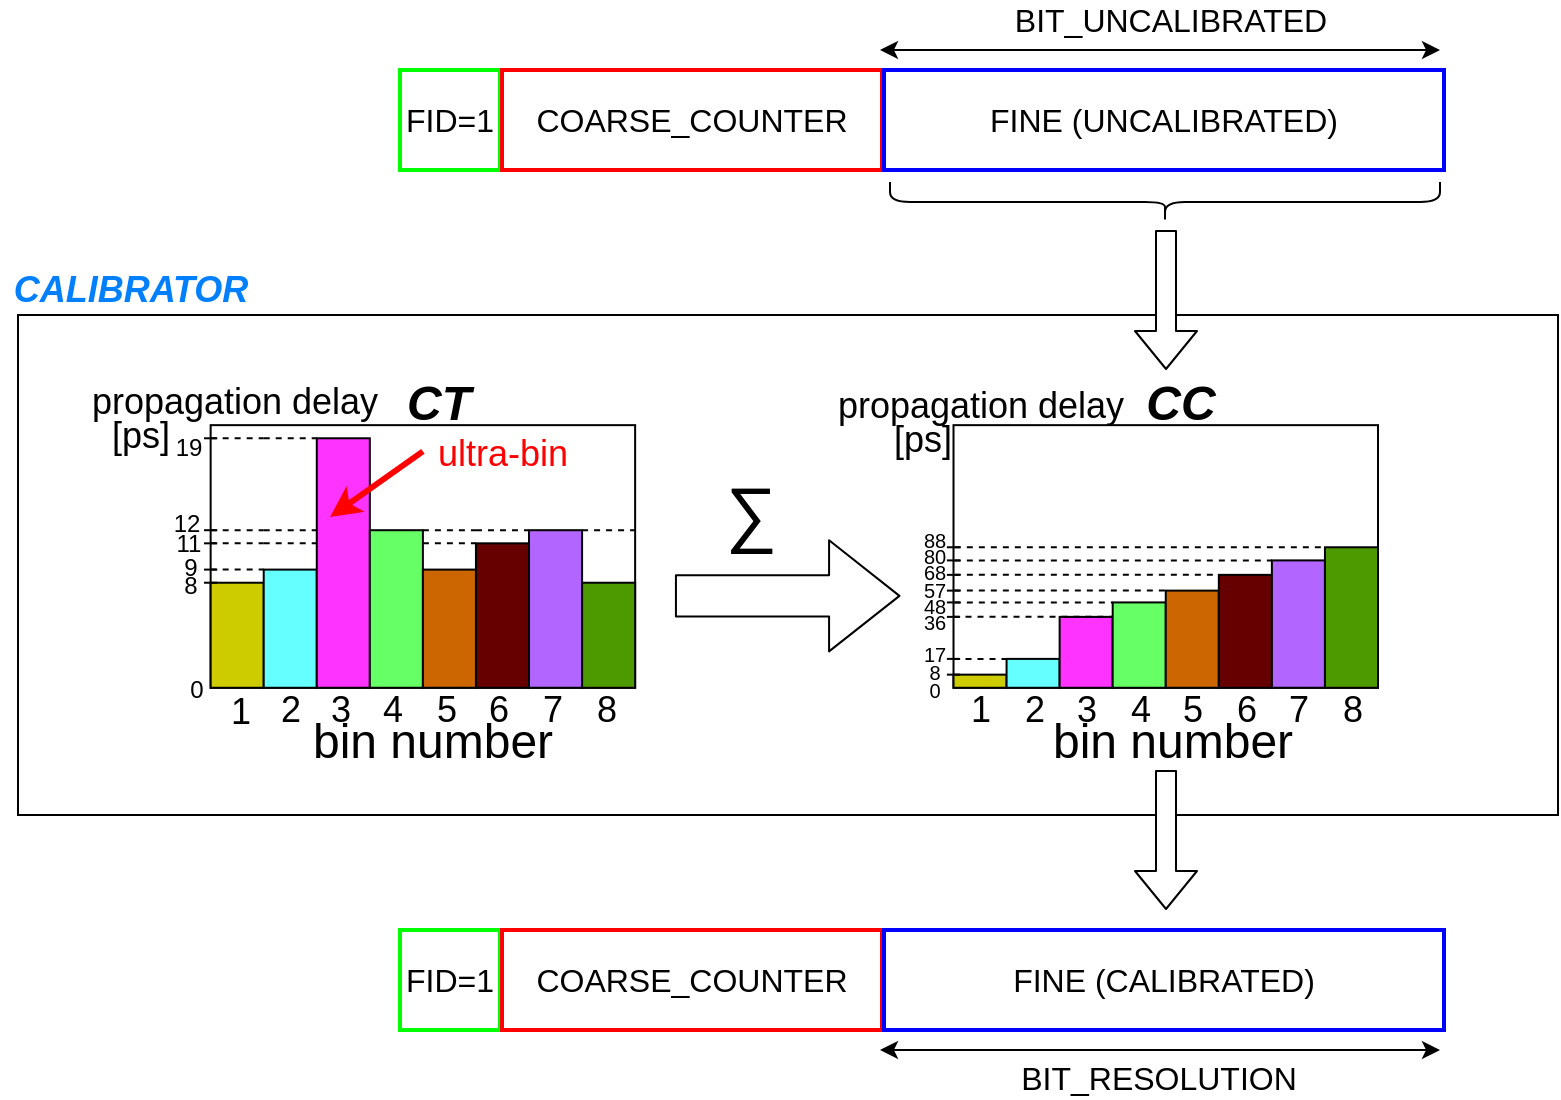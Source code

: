 <mxfile>
    <diagram id="zMx7qkubX_OFTf8XzTlB" name="Page-1">
        <mxGraphModel dx="1653" dy="415" grid="1" gridSize="10" guides="1" tooltips="1" connect="1" arrows="1" fold="1" page="1" pageScale="1" pageWidth="850" pageHeight="1100" math="0" shadow="0">
            <root>
                <mxCell id="0"/>
                <mxCell id="1" parent="0"/>
                <mxCell id="2" value="" style="group;strokeColor=none;" parent="1" vertex="1" connectable="0">
                    <mxGeometry x="-60" y="500" width="650" height="195" as="geometry"/>
                </mxCell>
                <mxCell id="3" value="" style="rounded=0;whiteSpace=wrap;html=1;fillColor=none;strokeWidth=1;" parent="2" vertex="1">
                    <mxGeometry x="66.327" y="27.576" width="212.245" height="131.313" as="geometry"/>
                </mxCell>
                <mxCell id="4" value="&lt;b&gt;&lt;i&gt;&lt;font style=&quot;font-size: 24px&quot; color=&quot;#000000&quot;&gt;CT&lt;/font&gt;&lt;/i&gt;&lt;/b&gt;" style="text;html=1;resizable=0;autosize=1;align=center;verticalAlign=middle;points=[];fillColor=none;strokeColor=none;rounded=0;dashed=1;" parent="2" vertex="1">
                    <mxGeometry x="154.541" y="6.7" width="50" height="20" as="geometry"/>
                </mxCell>
                <mxCell id="5" value="" style="rounded=0;whiteSpace=wrap;html=1;fillColor=none;strokeWidth=1;" parent="2" vertex="1">
                    <mxGeometry x="437.755" y="27.576" width="212.245" height="131.313" as="geometry"/>
                </mxCell>
                <mxCell id="6" value="&lt;b&gt;&lt;i&gt;&lt;font style=&quot;font-size: 24px&quot; color=&quot;#000000&quot;&gt;CC&lt;/font&gt;&lt;/i&gt;&lt;/b&gt;" style="text;html=1;resizable=0;autosize=1;align=center;verticalAlign=middle;points=[];fillColor=none;strokeColor=none;rounded=0;dashed=1;" parent="2" vertex="1">
                    <mxGeometry x="525.969" y="6.7" width="50" height="20" as="geometry"/>
                </mxCell>
                <mxCell id="7" value="" style="shape=flexArrow;endArrow=classic;html=1;fontSize=24;width=20.571;endSize=11.394;endWidth=33.959;strokeColor=#000000;" parent="2" edge="1">
                    <mxGeometry width="50" height="50" relative="1" as="geometry">
                        <mxPoint x="298.469" y="112.929" as="sourcePoint"/>
                        <mxPoint x="411.224" y="112.929" as="targetPoint"/>
                    </mxGeometry>
                </mxCell>
                <mxCell id="8" value="&lt;font color=&quot;#000000&quot; style=&quot;font-size: 18px&quot;&gt;[ps]&lt;/font&gt;" style="text;html=1;resizable=0;autosize=1;align=center;verticalAlign=middle;points=[];fillColor=none;strokeColor=none;rounded=0;dashed=1;fontSize=24;" parent="2" vertex="1">
                    <mxGeometry x="11.257" y="10.867" width="40" height="40" as="geometry"/>
                </mxCell>
                <mxCell id="9" value="&lt;font color=&quot;#000000&quot;&gt;bin number&lt;/font&gt;" style="text;html=1;resizable=0;autosize=1;align=center;verticalAlign=middle;points=[];fillColor=none;strokeColor=none;rounded=0;dashed=1;fontSize=24;" parent="2" vertex="1">
                    <mxGeometry x="106.795" y="170.547" width="140" height="30" as="geometry"/>
                </mxCell>
                <mxCell id="10" value="&lt;font color=&quot;#000000&quot;&gt;bin number&lt;/font&gt;" style="text;html=1;resizable=0;autosize=1;align=center;verticalAlign=middle;points=[];fillColor=none;strokeColor=none;rounded=0;dashed=1;fontSize=24;" parent="2" vertex="1">
                    <mxGeometry x="476.841" y="170.547" width="140" height="30" as="geometry"/>
                </mxCell>
                <mxCell id="11" value="" style="rounded=0;whiteSpace=wrap;html=1;fontSize=24;fontColor=#000000;strokeWidth=1;fillColor=#CCCC00;strokeColor=#000000;" parent="2" vertex="1">
                    <mxGeometry x="66.327" y="106.364" width="26.531" height="52.525" as="geometry"/>
                </mxCell>
                <mxCell id="12" value="" style="rounded=0;whiteSpace=wrap;html=1;fontSize=24;fontColor=#000000;strokeWidth=1;fillColor=#66FFFF;strokeColor=#000000;" parent="2" vertex="1">
                    <mxGeometry x="92.857" y="99.798" width="26.531" height="59.091" as="geometry"/>
                </mxCell>
                <mxCell id="13" value="" style="rounded=0;whiteSpace=wrap;html=1;fontSize=24;fontColor=#000000;strokeWidth=1;fillColor=#FF33FF;strokeColor=#000000;" parent="2" vertex="1">
                    <mxGeometry x="119.388" y="34.141" width="26.531" height="124.747" as="geometry"/>
                </mxCell>
                <mxCell id="14" value="" style="rounded=0;whiteSpace=wrap;html=1;fontSize=24;fontColor=#000000;strokeWidth=1;fillColor=#66FF66;strokeColor=#000000;" parent="2" vertex="1">
                    <mxGeometry x="145.918" y="80.101" width="26.531" height="78.788" as="geometry"/>
                </mxCell>
                <mxCell id="15" value="" style="rounded=0;whiteSpace=wrap;html=1;fontSize=24;fontColor=#000000;strokeWidth=1;fillColor=#CC6600;strokeColor=#000000;" parent="2" vertex="1">
                    <mxGeometry x="172.449" y="99.798" width="26.531" height="59.091" as="geometry"/>
                </mxCell>
                <mxCell id="16" value="" style="rounded=0;whiteSpace=wrap;html=1;fontSize=24;fontColor=#000000;strokeWidth=1;fillColor=#660000;strokeColor=#000000;" parent="2" vertex="1">
                    <mxGeometry x="198.98" y="86.667" width="26.531" height="72.222" as="geometry"/>
                </mxCell>
                <mxCell id="17" value="" style="rounded=0;whiteSpace=wrap;html=1;fontSize=24;fontColor=#000000;strokeWidth=1;fillColor=#B266FF;strokeColor=#000000;" parent="2" vertex="1">
                    <mxGeometry x="225.51" y="80.101" width="26.531" height="78.788" as="geometry"/>
                </mxCell>
                <mxCell id="18" value="" style="rounded=0;whiteSpace=wrap;html=1;fontSize=24;fontColor=#000000;strokeWidth=1;fillColor=#4D9900;strokeColor=#000000;" parent="2" vertex="1">
                    <mxGeometry x="252.041" y="106.364" width="26.531" height="52.525" as="geometry"/>
                </mxCell>
                <mxCell id="19" value="" style="rounded=0;whiteSpace=wrap;html=1;fontSize=24;fontColor=#000000;strokeWidth=1;fillColor=#CCCC00;strokeColor=#000000;" parent="2" vertex="1">
                    <mxGeometry x="437.755" y="152.323" width="26.531" height="6.566" as="geometry"/>
                </mxCell>
                <mxCell id="20" value="" style="rounded=0;whiteSpace=wrap;html=1;fontSize=24;fontColor=#000000;strokeWidth=1;fillColor=#66FFFF;strokeColor=#000000;" parent="2" vertex="1">
                    <mxGeometry x="464.286" y="144.444" width="26.531" height="14.444" as="geometry"/>
                </mxCell>
                <mxCell id="21" value="" style="rounded=0;whiteSpace=wrap;html=1;fontSize=24;fontColor=#000000;strokeWidth=1;fillColor=#FF33FF;strokeColor=#000000;" parent="2" vertex="1">
                    <mxGeometry x="490.816" y="123.434" width="26.531" height="35.455" as="geometry"/>
                </mxCell>
                <mxCell id="22" value="" style="rounded=0;whiteSpace=wrap;html=1;fontSize=24;fontColor=#000000;strokeWidth=1;fillColor=#66FF66;strokeColor=#000000;" parent="2" vertex="1">
                    <mxGeometry x="517.347" y="116.212" width="26.531" height="42.677" as="geometry"/>
                </mxCell>
                <mxCell id="23" value="" style="rounded=0;whiteSpace=wrap;html=1;fontSize=24;fontColor=#000000;strokeWidth=1;fillColor=#CC6600;strokeColor=#000000;" parent="2" vertex="1">
                    <mxGeometry x="543.878" y="110.303" width="26.531" height="48.586" as="geometry"/>
                </mxCell>
                <mxCell id="24" value="" style="rounded=0;whiteSpace=wrap;html=1;fontSize=24;fontColor=#000000;strokeWidth=1;fillColor=#660000;strokeColor=#000000;" parent="2" vertex="1">
                    <mxGeometry x="570.408" y="102.424" width="26.531" height="56.465" as="geometry"/>
                </mxCell>
                <mxCell id="25" value="" style="rounded=0;whiteSpace=wrap;html=1;fontSize=24;fontColor=#000000;strokeWidth=1;fillColor=#B266FF;strokeColor=#000000;" parent="2" vertex="1">
                    <mxGeometry x="596.939" y="95.202" width="26.531" height="63.687" as="geometry"/>
                </mxCell>
                <mxCell id="26" value="" style="rounded=0;whiteSpace=wrap;html=1;fontSize=24;fontColor=#000000;strokeWidth=1;fillColor=#4D9900;strokeColor=#000000;" parent="2" vertex="1">
                    <mxGeometry x="623.469" y="88.636" width="26.531" height="70.253" as="geometry"/>
                </mxCell>
                <mxCell id="27" value="&lt;font style=&quot;font-size: 18px&quot;&gt;1&lt;/font&gt;" style="text;html=1;resizable=0;autosize=1;align=center;verticalAlign=middle;points=[];fillColor=none;strokeColor=none;rounded=0;fontSize=24;fontColor=#000000;" parent="2" vertex="1">
                    <mxGeometry x="65.57" y="148.948" width="30" height="40" as="geometry"/>
                </mxCell>
                <mxCell id="28" value="&lt;font style=&quot;font-size: 18px&quot;&gt;2&lt;/font&gt;" style="text;html=1;resizable=0;autosize=1;align=center;verticalAlign=middle;points=[];fillColor=none;strokeColor=none;rounded=0;fontSize=24;fontColor=#000000;" parent="2" vertex="1">
                    <mxGeometry x="91.185" y="147.996" width="30" height="40" as="geometry"/>
                </mxCell>
                <mxCell id="29" value="&lt;font style=&quot;font-size: 18px&quot;&gt;3&lt;/font&gt;" style="text;html=1;resizable=0;autosize=1;align=center;verticalAlign=middle;points=[];fillColor=none;strokeColor=none;rounded=0;fontSize=24;fontColor=#000000;" parent="2" vertex="1">
                    <mxGeometry x="115.885" y="147.996" width="30" height="40" as="geometry"/>
                </mxCell>
                <mxCell id="30" value="&lt;font style=&quot;font-size: 18px&quot;&gt;4&lt;/font&gt;" style="text;html=1;resizable=0;autosize=1;align=center;verticalAlign=middle;points=[];fillColor=none;strokeColor=none;rounded=0;fontSize=24;fontColor=#000000;" parent="2" vertex="1">
                    <mxGeometry x="142.415" y="147.996" width="30" height="40" as="geometry"/>
                </mxCell>
                <mxCell id="31" value="&lt;font style=&quot;font-size: 18px&quot;&gt;5&lt;/font&gt;" style="text;html=1;resizable=0;autosize=1;align=center;verticalAlign=middle;points=[];fillColor=none;strokeColor=none;rounded=0;fontSize=24;fontColor=#000000;" parent="2" vertex="1">
                    <mxGeometry x="168.946" y="147.996" width="30" height="40" as="geometry"/>
                </mxCell>
                <mxCell id="32" value="&lt;font style=&quot;font-size: 18px&quot;&gt;6&lt;/font&gt;" style="text;html=1;resizable=0;autosize=1;align=center;verticalAlign=middle;points=[];fillColor=none;strokeColor=none;rounded=0;fontSize=24;fontColor=#000000;" parent="2" vertex="1">
                    <mxGeometry x="195.476" y="147.996" width="30" height="40" as="geometry"/>
                </mxCell>
                <mxCell id="33" value="&lt;font style=&quot;font-size: 18px&quot;&gt;7&lt;/font&gt;" style="text;html=1;resizable=0;autosize=1;align=center;verticalAlign=middle;points=[];fillColor=none;strokeColor=none;rounded=0;fontSize=24;fontColor=#000000;" parent="2" vertex="1">
                    <mxGeometry x="222.007" y="147.996" width="30" height="40" as="geometry"/>
                </mxCell>
                <mxCell id="34" value="&lt;font style=&quot;font-size: 18px&quot;&gt;8&lt;/font&gt;" style="text;html=1;resizable=0;autosize=1;align=center;verticalAlign=middle;points=[];fillColor=none;strokeColor=none;rounded=0;fontSize=24;fontColor=#000000;" parent="2" vertex="1">
                    <mxGeometry x="248.538" y="147.996" width="30" height="40" as="geometry"/>
                </mxCell>
                <mxCell id="35" value="" style="endArrow=none;html=1;fontSize=24;fontColor=#000000;" parent="2" edge="1">
                    <mxGeometry width="50" height="50" relative="1" as="geometry">
                        <mxPoint x="63.01" y="106.364" as="sourcePoint"/>
                        <mxPoint x="69.643" y="106.364" as="targetPoint"/>
                    </mxGeometry>
                </mxCell>
                <mxCell id="36" value="" style="endArrow=none;html=1;fontSize=24;fontColor=#000000;" parent="2" edge="1">
                    <mxGeometry width="50" height="50" relative="1" as="geometry">
                        <mxPoint x="63.01" y="99.798" as="sourcePoint"/>
                        <mxPoint x="69.643" y="99.798" as="targetPoint"/>
                    </mxGeometry>
                </mxCell>
                <mxCell id="37" value="" style="endArrow=none;html=1;fontSize=24;fontColor=#000000;" parent="2" edge="1">
                    <mxGeometry width="50" height="50" relative="1" as="geometry">
                        <mxPoint x="63.01" y="80.101" as="sourcePoint"/>
                        <mxPoint x="69.643" y="80.101" as="targetPoint"/>
                    </mxGeometry>
                </mxCell>
                <mxCell id="38" value="" style="endArrow=none;html=1;fontSize=24;fontColor=#000000;" parent="2" edge="1">
                    <mxGeometry width="50" height="50" relative="1" as="geometry">
                        <mxPoint x="63.01" y="34.141" as="sourcePoint"/>
                        <mxPoint x="69.643" y="34.141" as="targetPoint"/>
                    </mxGeometry>
                </mxCell>
                <mxCell id="39" value="&lt;font color=&quot;#000000&quot; style=&quot;font-size: 18px&quot;&gt;propagation delay&lt;/font&gt;" style="text;html=1;resizable=0;autosize=1;align=center;verticalAlign=middle;points=[];fillColor=none;strokeColor=none;rounded=0;dashed=1;fontSize=24;" parent="2" vertex="1">
                    <mxGeometry x="-1.831" y="-5.707" width="160" height="40" as="geometry"/>
                </mxCell>
                <mxCell id="40" value="&lt;font color=&quot;#000000&quot; style=&quot;font-size: 18px&quot;&gt;[ps]&lt;/font&gt;" style="text;html=1;resizable=0;autosize=1;align=center;verticalAlign=middle;points=[];fillColor=none;strokeColor=none;rounded=0;dashed=1;fontSize=24;" parent="2" vertex="1">
                    <mxGeometry x="402.07" y="12.542" width="40" height="40" as="geometry"/>
                </mxCell>
                <mxCell id="41" value="&lt;font color=&quot;#000000&quot; style=&quot;font-size: 18px&quot;&gt;propagation delay&lt;/font&gt;" style="text;html=1;resizable=0;autosize=1;align=center;verticalAlign=middle;points=[];fillColor=none;strokeColor=none;rounded=0;dashed=1;fontSize=24;" parent="2" vertex="1">
                    <mxGeometry x="371.429" y="-4.394" width="160" height="40" as="geometry"/>
                </mxCell>
                <mxCell id="42" value="&lt;font style=&quot;font-size: 18px&quot;&gt;1&lt;/font&gt;" style="text;html=1;resizable=0;autosize=1;align=center;verticalAlign=middle;points=[];fillColor=none;strokeColor=none;rounded=0;fontSize=24;fontColor=#000000;" parent="2" vertex="1">
                    <mxGeometry x="436.083" y="147.996" width="30" height="40" as="geometry"/>
                </mxCell>
                <mxCell id="43" value="&lt;font style=&quot;font-size: 18px&quot;&gt;2&lt;/font&gt;" style="text;html=1;resizable=0;autosize=1;align=center;verticalAlign=middle;points=[];fillColor=none;strokeColor=none;rounded=0;fontSize=24;fontColor=#000000;" parent="2" vertex="1">
                    <mxGeometry x="462.614" y="147.996" width="30" height="40" as="geometry"/>
                </mxCell>
                <mxCell id="44" value="&lt;font style=&quot;font-size: 18px&quot;&gt;3&lt;/font&gt;" style="text;html=1;resizable=0;autosize=1;align=center;verticalAlign=middle;points=[];fillColor=none;strokeColor=none;rounded=0;fontSize=24;fontColor=#000000;" parent="2" vertex="1">
                    <mxGeometry x="489.144" y="147.996" width="30" height="40" as="geometry"/>
                </mxCell>
                <mxCell id="45" value="&lt;font style=&quot;font-size: 18px&quot;&gt;4&lt;/font&gt;" style="text;html=1;resizable=0;autosize=1;align=center;verticalAlign=middle;points=[];fillColor=none;strokeColor=none;rounded=0;fontSize=24;fontColor=#000000;" parent="2" vertex="1">
                    <mxGeometry x="515.675" y="147.996" width="30" height="40" as="geometry"/>
                </mxCell>
                <mxCell id="46" value="&lt;font style=&quot;font-size: 18px&quot;&gt;5&lt;/font&gt;" style="text;html=1;resizable=0;autosize=1;align=center;verticalAlign=middle;points=[];fillColor=none;strokeColor=none;rounded=0;fontSize=24;fontColor=#000000;" parent="2" vertex="1">
                    <mxGeometry x="542.205" y="147.996" width="30" height="40" as="geometry"/>
                </mxCell>
                <mxCell id="47" value="&lt;font style=&quot;font-size: 18px&quot;&gt;6&lt;/font&gt;" style="text;html=1;resizable=0;autosize=1;align=center;verticalAlign=middle;points=[];fillColor=none;strokeColor=none;rounded=0;fontSize=24;fontColor=#000000;" parent="2" vertex="1">
                    <mxGeometry x="568.736" y="147.996" width="30" height="40" as="geometry"/>
                </mxCell>
                <mxCell id="48" value="&lt;font style=&quot;font-size: 18px&quot;&gt;7&lt;/font&gt;" style="text;html=1;resizable=0;autosize=1;align=center;verticalAlign=middle;points=[];fillColor=none;strokeColor=none;rounded=0;fontSize=24;fontColor=#000000;" parent="2" vertex="1">
                    <mxGeometry x="595.267" y="147.996" width="30" height="40" as="geometry"/>
                </mxCell>
                <mxCell id="49" value="&lt;font style=&quot;font-size: 18px&quot;&gt;8&lt;/font&gt;" style="text;html=1;resizable=0;autosize=1;align=center;verticalAlign=middle;points=[];fillColor=none;strokeColor=none;rounded=0;fontSize=24;fontColor=#000000;" parent="2" vertex="1">
                    <mxGeometry x="621.797" y="147.996" width="30" height="40" as="geometry"/>
                </mxCell>
                <mxCell id="50" value="" style="endArrow=none;html=1;fontSize=18;fontColor=#000000;dashed=1;strokeWidth=1;" parent="2" edge="1">
                    <mxGeometry width="50" height="50" relative="1" as="geometry">
                        <mxPoint x="437.755" y="144.444" as="sourcePoint"/>
                        <mxPoint x="464.286" y="144.444" as="targetPoint"/>
                    </mxGeometry>
                </mxCell>
                <mxCell id="51" value="" style="endArrow=none;html=1;fontSize=18;fontColor=#000000;dashed=1;strokeWidth=1;" parent="2" edge="1">
                    <mxGeometry width="50" height="50" relative="1" as="geometry">
                        <mxPoint x="437.755" y="123.434" as="sourcePoint"/>
                        <mxPoint x="517.347" y="123.434" as="targetPoint"/>
                    </mxGeometry>
                </mxCell>
                <mxCell id="52" value="" style="endArrow=none;html=1;fontSize=18;fontColor=#000000;dashed=1;strokeWidth=1;" parent="2" edge="1">
                    <mxGeometry width="50" height="50" relative="1" as="geometry">
                        <mxPoint x="438.418" y="116.212" as="sourcePoint"/>
                        <mxPoint x="517.347" y="116.212" as="targetPoint"/>
                    </mxGeometry>
                </mxCell>
                <mxCell id="53" value="" style="endArrow=none;html=1;fontSize=18;fontColor=#000000;dashed=1;strokeWidth=1;" parent="2" edge="1">
                    <mxGeometry width="50" height="50" relative="1" as="geometry">
                        <mxPoint x="438.418" y="110.303" as="sourcePoint"/>
                        <mxPoint x="543.878" y="110.303" as="targetPoint"/>
                    </mxGeometry>
                </mxCell>
                <mxCell id="54" value="" style="endArrow=none;html=1;fontSize=24;fontColor=#000000;" parent="2" edge="1">
                    <mxGeometry width="50" height="50" relative="1" as="geometry">
                        <mxPoint x="434.439" y="152.323" as="sourcePoint"/>
                        <mxPoint x="441.071" y="152.323" as="targetPoint"/>
                    </mxGeometry>
                </mxCell>
                <mxCell id="55" value="" style="endArrow=none;html=1;fontSize=24;fontColor=#000000;" parent="2" edge="1">
                    <mxGeometry width="50" height="50" relative="1" as="geometry">
                        <mxPoint x="434.439" y="123.434" as="sourcePoint"/>
                        <mxPoint x="441.071" y="123.434" as="targetPoint"/>
                    </mxGeometry>
                </mxCell>
                <mxCell id="56" value="" style="endArrow=none;html=1;fontSize=24;fontColor=#000000;" parent="2" edge="1">
                    <mxGeometry width="50" height="50" relative="1" as="geometry">
                        <mxPoint x="434.439" y="116.212" as="sourcePoint"/>
                        <mxPoint x="441.071" y="116.212" as="targetPoint"/>
                    </mxGeometry>
                </mxCell>
                <mxCell id="57" value="" style="endArrow=none;html=1;fontSize=24;fontColor=#000000;" parent="2" edge="1">
                    <mxGeometry width="50" height="50" relative="1" as="geometry">
                        <mxPoint x="434.439" y="110.303" as="sourcePoint"/>
                        <mxPoint x="441.071" y="110.303" as="targetPoint"/>
                    </mxGeometry>
                </mxCell>
                <mxCell id="58" value="&lt;font style=&quot;font-size: 12px&quot;&gt;0&lt;/font&gt;" style="text;html=1;resizable=0;autosize=1;align=center;verticalAlign=middle;points=[];fillColor=none;strokeColor=none;rounded=0;fontSize=24;fontColor=#000000;" parent="2" vertex="1">
                    <mxGeometry x="49.249" y="135.883" width="20" height="40" as="geometry"/>
                </mxCell>
                <mxCell id="59" value="&lt;font style=&quot;font-size: 12px&quot;&gt;8&lt;/font&gt;" style="text;html=1;resizable=0;autosize=1;align=center;verticalAlign=middle;points=[];fillColor=none;strokeColor=none;rounded=0;fontSize=24;fontColor=#000000;" parent="2" vertex="1">
                    <mxGeometry x="46.418" y="84.309" width="20" height="40" as="geometry"/>
                </mxCell>
                <mxCell id="60" value="&lt;font style=&quot;font-size: 12px&quot;&gt;12&lt;/font&gt;" style="text;html=1;resizable=0;autosize=1;align=center;verticalAlign=middle;points=[];fillColor=none;strokeColor=none;rounded=0;fontSize=24;fontColor=#000000;" parent="2" vertex="1">
                    <mxGeometry x="39.44" y="52.929" width="30" height="40" as="geometry"/>
                </mxCell>
                <mxCell id="61" value="&lt;font style=&quot;font-size: 12px&quot;&gt;9&lt;/font&gt;" style="text;html=1;resizable=0;autosize=1;align=center;verticalAlign=middle;points=[];fillColor=none;strokeColor=none;rounded=0;fontSize=24;fontColor=#000000;" parent="2" vertex="1">
                    <mxGeometry x="46.418" y="75.479" width="20" height="40" as="geometry"/>
                </mxCell>
                <mxCell id="62" value="" style="endArrow=none;html=1;fontSize=24;fontColor=#000000;" parent="2" edge="1">
                    <mxGeometry width="50" height="50" relative="1" as="geometry">
                        <mxPoint x="63.01" y="86.667" as="sourcePoint"/>
                        <mxPoint x="69.643" y="86.667" as="targetPoint"/>
                    </mxGeometry>
                </mxCell>
                <mxCell id="63" value="&lt;font style=&quot;font-size: 12px&quot;&gt;11&lt;/font&gt;" style="text;html=1;resizable=0;autosize=1;align=center;verticalAlign=middle;points=[];fillColor=none;strokeColor=none;rounded=0;fontSize=24;fontColor=#000000;" parent="2" vertex="1">
                    <mxGeometry x="40.103" y="62.71" width="30" height="40" as="geometry"/>
                </mxCell>
                <mxCell id="64" value="&lt;font style=&quot;font-size: 12px&quot;&gt;19&lt;/font&gt;" style="text;html=1;resizable=0;autosize=1;align=center;verticalAlign=middle;points=[];fillColor=none;strokeColor=none;rounded=0;fontSize=24;fontColor=#000000;" parent="2" vertex="1">
                    <mxGeometry x="40.103" y="15.008" width="30" height="40" as="geometry"/>
                </mxCell>
                <mxCell id="65" value="" style="endArrow=none;html=1;fontSize=18;fontColor=#000000;dashed=1;strokeWidth=1;" parent="2" edge="1">
                    <mxGeometry width="50" height="50" relative="1" as="geometry">
                        <mxPoint x="66.327" y="99.798" as="sourcePoint"/>
                        <mxPoint x="92.857" y="99.798" as="targetPoint"/>
                    </mxGeometry>
                </mxCell>
                <mxCell id="66" value="" style="endArrow=none;html=1;fontSize=18;fontColor=#000000;dashed=1;strokeWidth=1;" parent="2" edge="1">
                    <mxGeometry width="50" height="50" relative="1" as="geometry">
                        <mxPoint x="252.041" y="80.101" as="sourcePoint"/>
                        <mxPoint x="278.571" y="80.101" as="targetPoint"/>
                    </mxGeometry>
                </mxCell>
                <mxCell id="67" value="" style="endArrow=none;html=1;fontSize=18;fontColor=#000000;dashed=1;strokeWidth=1;" parent="2" edge="1">
                    <mxGeometry width="50" height="50" relative="1" as="geometry">
                        <mxPoint x="172.449" y="86.667" as="sourcePoint"/>
                        <mxPoint x="198.98" y="86.667" as="targetPoint"/>
                    </mxGeometry>
                </mxCell>
                <mxCell id="68" value="" style="endArrow=none;html=1;fontSize=18;fontColor=#000000;dashed=1;strokeWidth=1;" parent="2" edge="1">
                    <mxGeometry width="50" height="50" relative="1" as="geometry">
                        <mxPoint x="172.449" y="80.101" as="sourcePoint"/>
                        <mxPoint x="198.98" y="80.101" as="targetPoint"/>
                    </mxGeometry>
                </mxCell>
                <mxCell id="69" value="" style="endArrow=none;html=1;fontSize=18;fontColor=#000000;dashed=1;strokeWidth=1;" parent="2" edge="1">
                    <mxGeometry width="50" height="50" relative="1" as="geometry">
                        <mxPoint x="198.98" y="80.101" as="sourcePoint"/>
                        <mxPoint x="225.51" y="80.101" as="targetPoint"/>
                    </mxGeometry>
                </mxCell>
                <mxCell id="70" value="" style="endArrow=none;html=1;fontSize=18;fontColor=#000000;dashed=1;strokeWidth=1;" parent="2" edge="1">
                    <mxGeometry width="50" height="50" relative="1" as="geometry">
                        <mxPoint x="92.857" y="80.101" as="sourcePoint"/>
                        <mxPoint x="119.388" y="80.101" as="targetPoint"/>
                    </mxGeometry>
                </mxCell>
                <mxCell id="71" value="" style="endArrow=none;html=1;fontSize=18;fontColor=#000000;dashed=1;strokeWidth=1;" parent="2" edge="1">
                    <mxGeometry width="50" height="50" relative="1" as="geometry">
                        <mxPoint x="92.857" y="86.667" as="sourcePoint"/>
                        <mxPoint x="119.388" y="86.667" as="targetPoint"/>
                    </mxGeometry>
                </mxCell>
                <mxCell id="72" value="" style="endArrow=none;html=1;fontSize=18;fontColor=#000000;dashed=1;strokeWidth=1;" parent="2" edge="1">
                    <mxGeometry width="50" height="50" relative="1" as="geometry">
                        <mxPoint x="66.327" y="86.667" as="sourcePoint"/>
                        <mxPoint x="92.857" y="86.667" as="targetPoint"/>
                    </mxGeometry>
                </mxCell>
                <mxCell id="73" value="" style="endArrow=none;html=1;fontSize=18;fontColor=#000000;dashed=1;strokeWidth=1;" parent="2" edge="1">
                    <mxGeometry width="50" height="50" relative="1" as="geometry">
                        <mxPoint x="66.327" y="80.101" as="sourcePoint"/>
                        <mxPoint x="92.857" y="80.101" as="targetPoint"/>
                    </mxGeometry>
                </mxCell>
                <mxCell id="74" value="" style="endArrow=none;html=1;fontSize=18;fontColor=#000000;dashed=1;strokeWidth=1;" parent="2" edge="1">
                    <mxGeometry width="50" height="50" relative="1" as="geometry">
                        <mxPoint x="66.327" y="34.141" as="sourcePoint"/>
                        <mxPoint x="92.857" y="34.141" as="targetPoint"/>
                    </mxGeometry>
                </mxCell>
                <mxCell id="75" value="" style="endArrow=none;html=1;fontSize=18;fontColor=#000000;dashed=1;strokeWidth=1;" parent="2" edge="1">
                    <mxGeometry width="50" height="50" relative="1" as="geometry">
                        <mxPoint x="92.857" y="34.141" as="sourcePoint"/>
                        <mxPoint x="119.388" y="34.141" as="targetPoint"/>
                    </mxGeometry>
                </mxCell>
                <mxCell id="76" value="" style="endArrow=classic;html=1;fontSize=12;fontColor=#000000;strokeWidth=3;strokeColor=#FF0000;" parent="2" edge="1">
                    <mxGeometry width="50" height="50" relative="1" as="geometry">
                        <mxPoint x="172.449" y="40.707" as="sourcePoint"/>
                        <mxPoint x="126.02" y="73.535" as="targetPoint"/>
                    </mxGeometry>
                </mxCell>
                <mxCell id="77" value="&lt;font style=&quot;font-size: 18px&quot; color=&quot;#ff0000&quot;&gt;ultra-bin&lt;/font&gt;" style="text;html=1;resizable=0;autosize=1;align=center;verticalAlign=middle;points=[];fillColor=none;strokeColor=none;rounded=0;fontSize=12;fontColor=#000000;" parent="2" vertex="1">
                    <mxGeometry x="172.449" y="31.515" width="80" height="20" as="geometry"/>
                </mxCell>
                <mxCell id="78" value="&lt;font style=&quot;font-size: 10px&quot;&gt;8&lt;/font&gt;" style="text;html=1;resizable=0;autosize=1;align=center;verticalAlign=middle;points=[];fillColor=none;strokeColor=none;rounded=0;fontSize=24;fontColor=#000000;" parent="2" vertex="1">
                    <mxGeometry x="417.635" y="127.073" width="20" height="40" as="geometry"/>
                </mxCell>
                <mxCell id="79" value="&lt;font style=&quot;font-size: 10px&quot;&gt;0&lt;/font&gt;" style="text;html=1;resizable=0;autosize=1;align=center;verticalAlign=middle;points=[];fillColor=none;strokeColor=none;rounded=0;fontSize=24;fontColor=#000000;" parent="2" vertex="1">
                    <mxGeometry x="418.259" y="135.737" width="20" height="40" as="geometry"/>
                </mxCell>
                <mxCell id="80" value="&lt;font style=&quot;font-size: 10px&quot;&gt;36&lt;/font&gt;" style="text;html=1;resizable=0;autosize=1;align=center;verticalAlign=middle;points=[];fillColor=none;strokeColor=none;rounded=0;fontSize=24;fontColor=#000000;" parent="2" vertex="1">
                    <mxGeometry x="413.364" y="101.774" width="30" height="40" as="geometry"/>
                </mxCell>
                <mxCell id="81" value="&lt;font style=&quot;font-size: 10px&quot;&gt;48&lt;/font&gt;" style="text;html=1;resizable=0;autosize=1;align=center;verticalAlign=middle;points=[];fillColor=none;strokeColor=none;rounded=0;fontSize=24;fontColor=#000000;" parent="2" vertex="1">
                    <mxGeometry x="413.364" y="94.306" width="30" height="40" as="geometry"/>
                </mxCell>
                <mxCell id="82" value="&lt;font style=&quot;font-size: 10px&quot;&gt;57&lt;/font&gt;" style="text;html=1;resizable=0;autosize=1;align=center;verticalAlign=middle;points=[];fillColor=none;strokeColor=none;rounded=0;fontSize=24;fontColor=#000000;" parent="2" vertex="1">
                    <mxGeometry x="413.027" y="86.182" width="30" height="40" as="geometry"/>
                </mxCell>
                <mxCell id="83" value="" style="endArrow=none;html=1;fontSize=24;fontColor=#000000;" parent="2" edge="1">
                    <mxGeometry width="50" height="50" relative="1" as="geometry">
                        <mxPoint x="434.439" y="144.444" as="sourcePoint"/>
                        <mxPoint x="441.071" y="144.444" as="targetPoint"/>
                    </mxGeometry>
                </mxCell>
                <mxCell id="84" value="&lt;font style=&quot;font-size: 10px&quot;&gt;17&lt;/font&gt;" style="text;html=1;resizable=0;autosize=1;align=center;verticalAlign=middle;points=[];fillColor=none;strokeColor=none;rounded=0;fontSize=24;fontColor=#000000;" parent="2" vertex="1">
                    <mxGeometry x="413.196" y="117.929" width="30" height="40" as="geometry"/>
                </mxCell>
                <mxCell id="85" value="" style="endArrow=none;html=1;fontSize=18;fontColor=#000000;dashed=1;strokeWidth=1;" parent="2" edge="1">
                    <mxGeometry width="50" height="50" relative="1" as="geometry">
                        <mxPoint x="438.418" y="102.424" as="sourcePoint"/>
                        <mxPoint x="570.408" y="102.424" as="targetPoint"/>
                    </mxGeometry>
                </mxCell>
                <mxCell id="86" value="" style="endArrow=none;html=1;fontSize=24;fontColor=#000000;" parent="2" edge="1">
                    <mxGeometry width="50" height="50" relative="1" as="geometry">
                        <mxPoint x="434.439" y="102.424" as="sourcePoint"/>
                        <mxPoint x="441.071" y="102.424" as="targetPoint"/>
                    </mxGeometry>
                </mxCell>
                <mxCell id="87" value="&lt;font style=&quot;font-size: 10px&quot;&gt;68&lt;/font&gt;" style="text;html=1;resizable=0;autosize=1;align=center;verticalAlign=middle;points=[];fillColor=none;strokeColor=none;rounded=0;fontSize=24;fontColor=#000000;" parent="2" vertex="1">
                    <mxGeometry x="413.027" y="77.303" width="30" height="40" as="geometry"/>
                </mxCell>
                <mxCell id="88" value="" style="endArrow=none;html=1;fontSize=18;fontColor=#000000;dashed=1;strokeWidth=1;" parent="2" edge="1">
                    <mxGeometry width="50" height="50" relative="1" as="geometry">
                        <mxPoint x="438.418" y="95.202" as="sourcePoint"/>
                        <mxPoint x="596.939" y="95.202" as="targetPoint"/>
                    </mxGeometry>
                </mxCell>
                <mxCell id="89" value="" style="endArrow=none;html=1;fontSize=24;fontColor=#000000;" parent="2" edge="1">
                    <mxGeometry width="50" height="50" relative="1" as="geometry">
                        <mxPoint x="434.439" y="95.202" as="sourcePoint"/>
                        <mxPoint x="441.071" y="95.202" as="targetPoint"/>
                    </mxGeometry>
                </mxCell>
                <mxCell id="90" value="&lt;font style=&quot;font-size: 10px&quot;&gt;80&lt;/font&gt;" style="text;html=1;resizable=0;autosize=1;align=center;verticalAlign=middle;points=[];fillColor=none;strokeColor=none;rounded=0;fontSize=24;fontColor=#000000;" parent="2" vertex="1">
                    <mxGeometry x="413.027" y="69.227" width="30" height="40" as="geometry"/>
                </mxCell>
                <mxCell id="91" value="" style="endArrow=none;html=1;fontSize=18;fontColor=#000000;dashed=1;strokeWidth=1;" parent="2" edge="1">
                    <mxGeometry width="50" height="50" relative="1" as="geometry">
                        <mxPoint x="438.418" y="88.636" as="sourcePoint"/>
                        <mxPoint x="623.469" y="88.636" as="targetPoint"/>
                    </mxGeometry>
                </mxCell>
                <mxCell id="92" value="" style="endArrow=none;html=1;fontSize=24;fontColor=#000000;" parent="2" edge="1">
                    <mxGeometry width="50" height="50" relative="1" as="geometry">
                        <mxPoint x="434.439" y="88.636" as="sourcePoint"/>
                        <mxPoint x="441.071" y="88.636" as="targetPoint"/>
                    </mxGeometry>
                </mxCell>
                <mxCell id="93" value="&lt;font style=&quot;font-size: 10px&quot;&gt;88&lt;/font&gt;" style="text;html=1;resizable=0;autosize=1;align=center;verticalAlign=middle;points=[];fillColor=none;strokeColor=none;rounded=0;fontSize=24;fontColor=#000000;" parent="2" vertex="1">
                    <mxGeometry x="413.027" y="60.808" width="30" height="40" as="geometry"/>
                </mxCell>
                <mxCell id="94" value="&lt;font color=&quot;#000000&quot; style=&quot;font-size: 36px&quot;&gt;&lt;i&gt;∑&lt;/i&gt;&lt;/font&gt;" style="text;whiteSpace=wrap;html=1;fontSize=18;fontColor=#FF0000;" parent="2" vertex="1">
                    <mxGeometry x="320.647" y="43.055" width="26.531" height="26.263" as="geometry"/>
                </mxCell>
                <mxCell id="95" value="" style="rounded=1;whiteSpace=wrap;html=1;strokeColor=default;fillColor=none;arcSize=0;" parent="1" vertex="1">
                    <mxGeometry x="-90" y="472.5" width="770" height="250" as="geometry"/>
                </mxCell>
                <mxCell id="96" value="&lt;font style=&quot;font-size: 18px&quot; color=&quot;#007fff&quot;&gt;&lt;b&gt;&lt;i&gt;CALIBRATOR&lt;/i&gt;&lt;/b&gt;&lt;/font&gt;" style="text;html=1;resizable=0;autosize=1;align=center;verticalAlign=middle;points=[];fillColor=none;strokeColor=none;rounded=0;" parent="1" vertex="1">
                    <mxGeometry x="-99" y="450" width="130" height="20" as="geometry"/>
                </mxCell>
                <mxCell id="97" value="&lt;font style=&quot;font-size: 16px&quot; color=&quot;#000000&quot;&gt;FID=1&lt;/font&gt;" style="whiteSpace=wrap;html=1;aspect=fixed;fontSize=18;fontColor=#ffffff;strokeColor=#00FF00;fillColor=none;strokeWidth=2;" parent="1" vertex="1">
                    <mxGeometry x="101" y="350" width="50" height="50" as="geometry"/>
                </mxCell>
                <mxCell id="98" value="&lt;font style=&quot;font-size: 16px&quot; color=&quot;#000000&quot;&gt;COARSE_COUNTER&lt;/font&gt;" style="rounded=0;whiteSpace=wrap;html=1;fontSize=18;fontColor=#007FFF;strokeColor=#FF0000;fillColor=none;strokeWidth=2;" parent="1" vertex="1">
                    <mxGeometry x="152" y="350" width="190" height="50" as="geometry"/>
                </mxCell>
                <mxCell id="99" value="&lt;font style=&quot;font-size: 16px&quot; color=&quot;#000000&quot;&gt;FINE (UNCALIBRATED)&lt;/font&gt;" style="rounded=0;whiteSpace=wrap;html=1;fontSize=18;fontColor=#007FFF;strokeColor=#0000FF;fillColor=none;strokeWidth=2;" parent="1" vertex="1">
                    <mxGeometry x="343" y="350" width="280" height="50" as="geometry"/>
                </mxCell>
                <mxCell id="100" value="" style="endArrow=classic;startArrow=classic;html=1;fontSize=16;fontColor=#000000;" parent="1" edge="1">
                    <mxGeometry width="50" height="50" relative="1" as="geometry">
                        <mxPoint x="341" y="340" as="sourcePoint"/>
                        <mxPoint x="621" y="340" as="targetPoint"/>
                    </mxGeometry>
                </mxCell>
                <mxCell id="101" value="BIT_UNCALIBRATED" style="text;html=1;resizable=0;autosize=1;align=center;verticalAlign=middle;points=[];fillColor=none;strokeColor=none;rounded=0;fontSize=16;fontColor=#000000;" parent="1" vertex="1">
                    <mxGeometry x="401" y="315" width="170" height="20" as="geometry"/>
                </mxCell>
                <mxCell id="102" value="&lt;font style=&quot;font-size: 16px&quot; color=&quot;#000000&quot;&gt;FID=1&lt;/font&gt;" style="whiteSpace=wrap;html=1;aspect=fixed;fontSize=18;fontColor=#ffffff;strokeColor=#00FF00;fillColor=none;strokeWidth=2;" parent="1" vertex="1">
                    <mxGeometry x="101" y="780" width="50" height="50" as="geometry"/>
                </mxCell>
                <mxCell id="103" value="&lt;font style=&quot;font-size: 16px&quot; color=&quot;#000000&quot;&gt;COARSE_COUNTER&lt;/font&gt;" style="rounded=0;whiteSpace=wrap;html=1;fontSize=18;fontColor=#007FFF;strokeColor=#FF0000;fillColor=none;strokeWidth=2;" parent="1" vertex="1">
                    <mxGeometry x="152" y="780" width="190" height="50" as="geometry"/>
                </mxCell>
                <mxCell id="104" value="&lt;font style=&quot;font-size: 16px&quot; color=&quot;#000000&quot;&gt;FINE (CALIBRATED)&lt;/font&gt;" style="rounded=0;whiteSpace=wrap;html=1;fontSize=18;fontColor=#007FFF;strokeColor=#0000FF;fillColor=none;strokeWidth=2;" parent="1" vertex="1">
                    <mxGeometry x="343" y="780" width="280" height="50" as="geometry"/>
                </mxCell>
                <mxCell id="105" value="" style="endArrow=classic;startArrow=classic;html=1;fontSize=16;fontColor=#000000;" parent="1" edge="1">
                    <mxGeometry width="50" height="50" relative="1" as="geometry">
                        <mxPoint x="341" y="840.0" as="sourcePoint"/>
                        <mxPoint x="621" y="840.0" as="targetPoint"/>
                    </mxGeometry>
                </mxCell>
                <mxCell id="106" value="BIT_RESOLUTION" style="text;html=1;resizable=0;autosize=1;align=center;verticalAlign=middle;points=[];fillColor=none;strokeColor=none;rounded=0;fontSize=16;fontColor=#000000;" parent="1" vertex="1">
                    <mxGeometry x="405" y="844" width="150" height="20" as="geometry"/>
                </mxCell>
                <mxCell id="107" value="" style="shape=curlyBracket;whiteSpace=wrap;html=1;rounded=1;flipH=1;fontSize=16;fontColor=#000000;strokeColor=#000000;fillColor=none;rotation=90;" parent="1" vertex="1">
                    <mxGeometry x="473.5" y="278.5" width="20" height="275" as="geometry"/>
                </mxCell>
                <mxCell id="108" value="" style="shape=flexArrow;endArrow=classic;html=1;fontSize=16;fontColor=#000000;fillColor=default;" parent="1" edge="1">
                    <mxGeometry width="50" height="50" relative="1" as="geometry">
                        <mxPoint x="484" y="430" as="sourcePoint"/>
                        <mxPoint x="484" y="500" as="targetPoint"/>
                    </mxGeometry>
                </mxCell>
                <mxCell id="109" value="" style="shape=flexArrow;endArrow=classic;html=1;fontSize=16;fontColor=#000000;fillColor=default;" parent="1" edge="1">
                    <mxGeometry width="50" height="50" relative="1" as="geometry">
                        <mxPoint x="484" y="700" as="sourcePoint"/>
                        <mxPoint x="484" y="770" as="targetPoint"/>
                    </mxGeometry>
                </mxCell>
            </root>
        </mxGraphModel>
    </diagram>
</mxfile>